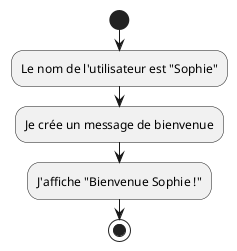 @startuml
start
:Le nom de l'utilisateur est "Sophie";
:Je crée un message de bienvenue;
:J'affiche "Bienvenue Sophie !";
stop
@enduml
